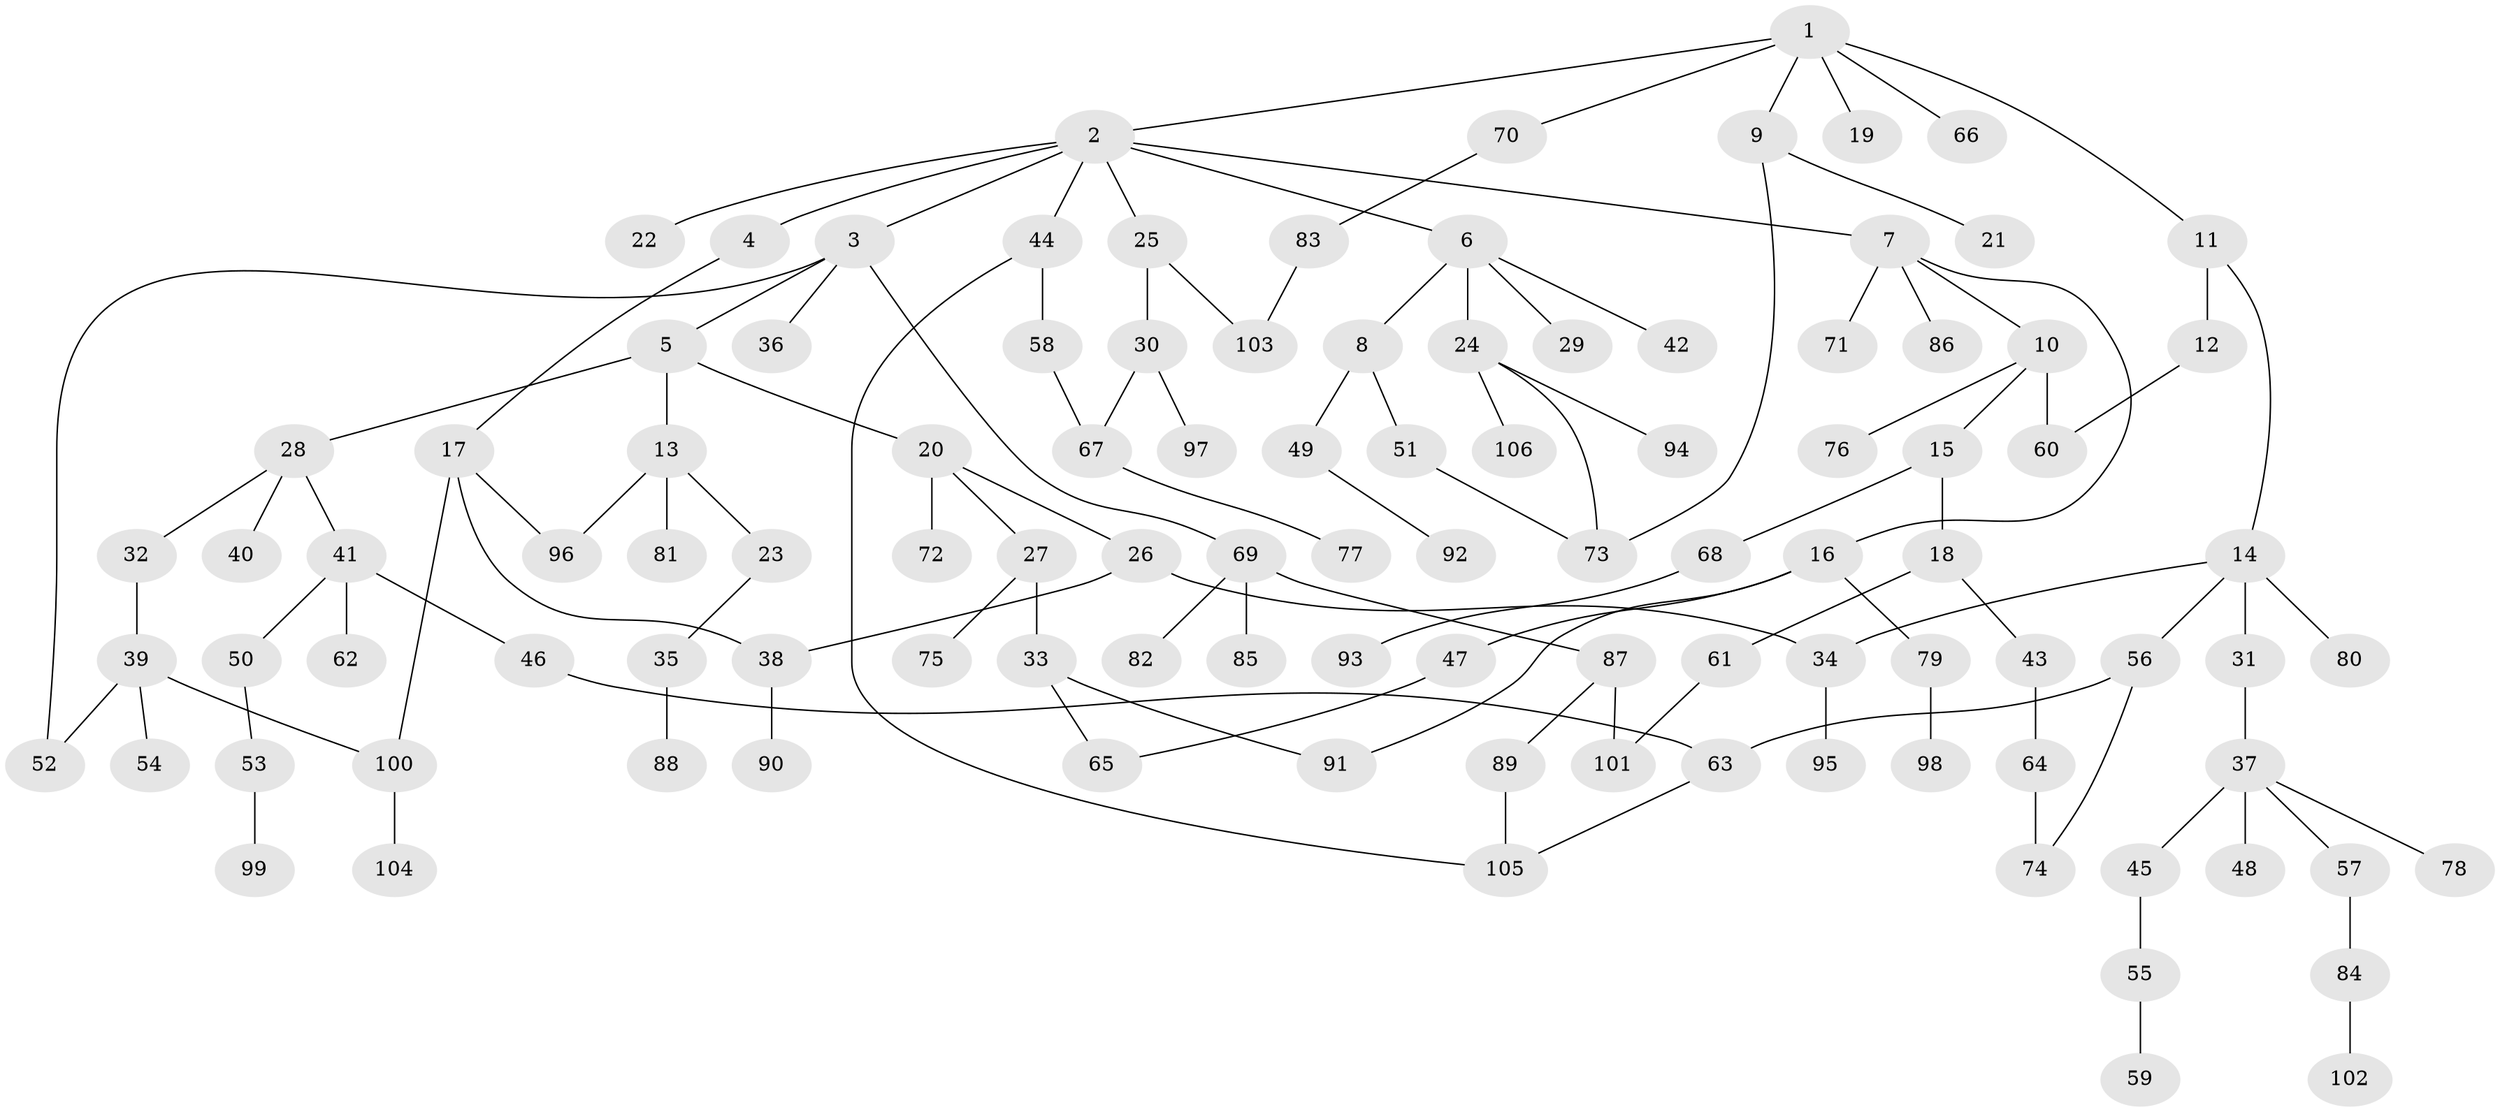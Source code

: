 // coarse degree distribution, {5: 0.06944444444444445, 7: 0.05555555555555555, 2: 0.20833333333333334, 4: 0.06944444444444445, 3: 0.20833333333333334, 1: 0.3888888888888889}
// Generated by graph-tools (version 1.1) at 2025/23/03/03/25 07:23:34]
// undirected, 106 vertices, 122 edges
graph export_dot {
graph [start="1"]
  node [color=gray90,style=filled];
  1;
  2;
  3;
  4;
  5;
  6;
  7;
  8;
  9;
  10;
  11;
  12;
  13;
  14;
  15;
  16;
  17;
  18;
  19;
  20;
  21;
  22;
  23;
  24;
  25;
  26;
  27;
  28;
  29;
  30;
  31;
  32;
  33;
  34;
  35;
  36;
  37;
  38;
  39;
  40;
  41;
  42;
  43;
  44;
  45;
  46;
  47;
  48;
  49;
  50;
  51;
  52;
  53;
  54;
  55;
  56;
  57;
  58;
  59;
  60;
  61;
  62;
  63;
  64;
  65;
  66;
  67;
  68;
  69;
  70;
  71;
  72;
  73;
  74;
  75;
  76;
  77;
  78;
  79;
  80;
  81;
  82;
  83;
  84;
  85;
  86;
  87;
  88;
  89;
  90;
  91;
  92;
  93;
  94;
  95;
  96;
  97;
  98;
  99;
  100;
  101;
  102;
  103;
  104;
  105;
  106;
  1 -- 2;
  1 -- 9;
  1 -- 11;
  1 -- 19;
  1 -- 66;
  1 -- 70;
  2 -- 3;
  2 -- 4;
  2 -- 6;
  2 -- 7;
  2 -- 22;
  2 -- 25;
  2 -- 44;
  3 -- 5;
  3 -- 36;
  3 -- 69;
  3 -- 52;
  4 -- 17;
  5 -- 13;
  5 -- 20;
  5 -- 28;
  6 -- 8;
  6 -- 24;
  6 -- 29;
  6 -- 42;
  7 -- 10;
  7 -- 16;
  7 -- 71;
  7 -- 86;
  8 -- 49;
  8 -- 51;
  9 -- 21;
  9 -- 73;
  10 -- 15;
  10 -- 60;
  10 -- 76;
  11 -- 12;
  11 -- 14;
  12 -- 60;
  13 -- 23;
  13 -- 81;
  13 -- 96;
  14 -- 31;
  14 -- 56;
  14 -- 80;
  14 -- 34;
  15 -- 18;
  15 -- 68;
  16 -- 47;
  16 -- 79;
  16 -- 91;
  17 -- 96;
  17 -- 100;
  17 -- 38;
  18 -- 43;
  18 -- 61;
  20 -- 26;
  20 -- 27;
  20 -- 72;
  23 -- 35;
  24 -- 94;
  24 -- 106;
  24 -- 73;
  25 -- 30;
  25 -- 103;
  26 -- 34;
  26 -- 38;
  27 -- 33;
  27 -- 75;
  28 -- 32;
  28 -- 40;
  28 -- 41;
  30 -- 97;
  30 -- 67;
  31 -- 37;
  32 -- 39;
  33 -- 65;
  33 -- 91;
  34 -- 95;
  35 -- 88;
  37 -- 45;
  37 -- 48;
  37 -- 57;
  37 -- 78;
  38 -- 90;
  39 -- 52;
  39 -- 54;
  39 -- 100;
  41 -- 46;
  41 -- 50;
  41 -- 62;
  43 -- 64;
  44 -- 58;
  44 -- 105;
  45 -- 55;
  46 -- 63;
  47 -- 65;
  49 -- 92;
  50 -- 53;
  51 -- 73;
  53 -- 99;
  55 -- 59;
  56 -- 63;
  56 -- 74;
  57 -- 84;
  58 -- 67;
  61 -- 101;
  63 -- 105;
  64 -- 74;
  67 -- 77;
  68 -- 93;
  69 -- 82;
  69 -- 85;
  69 -- 87;
  70 -- 83;
  79 -- 98;
  83 -- 103;
  84 -- 102;
  87 -- 89;
  87 -- 101;
  89 -- 105;
  100 -- 104;
}
